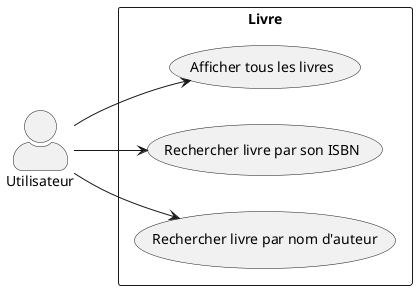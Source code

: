 @startuml
skinparam actorStyle awesome
left to right direction
actor "Utilisateur" as U
rectangle Livre{
   usecase "Afficher tous les livres" as UC1
   usecase "Rechercher livre par son ISBN" as UC2
   usecase "Rechercher livre par nom d'auteur" as UC3
   }

U --> UC1
U --> UC2
U --> UC3
@enduml
